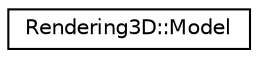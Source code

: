 digraph "Graphical Class Hierarchy"
{
 // LATEX_PDF_SIZE
  edge [fontname="Helvetica",fontsize="10",labelfontname="Helvetica",labelfontsize="10"];
  node [fontname="Helvetica",fontsize="10",shape=record];
  rankdir="LR";
  Node0 [label="Rendering3D::Model",height=0.2,width=0.4,color="black", fillcolor="white", style="filled",URL="$class_rendering3_d_1_1_model.html",tooltip="Model class"];
}
